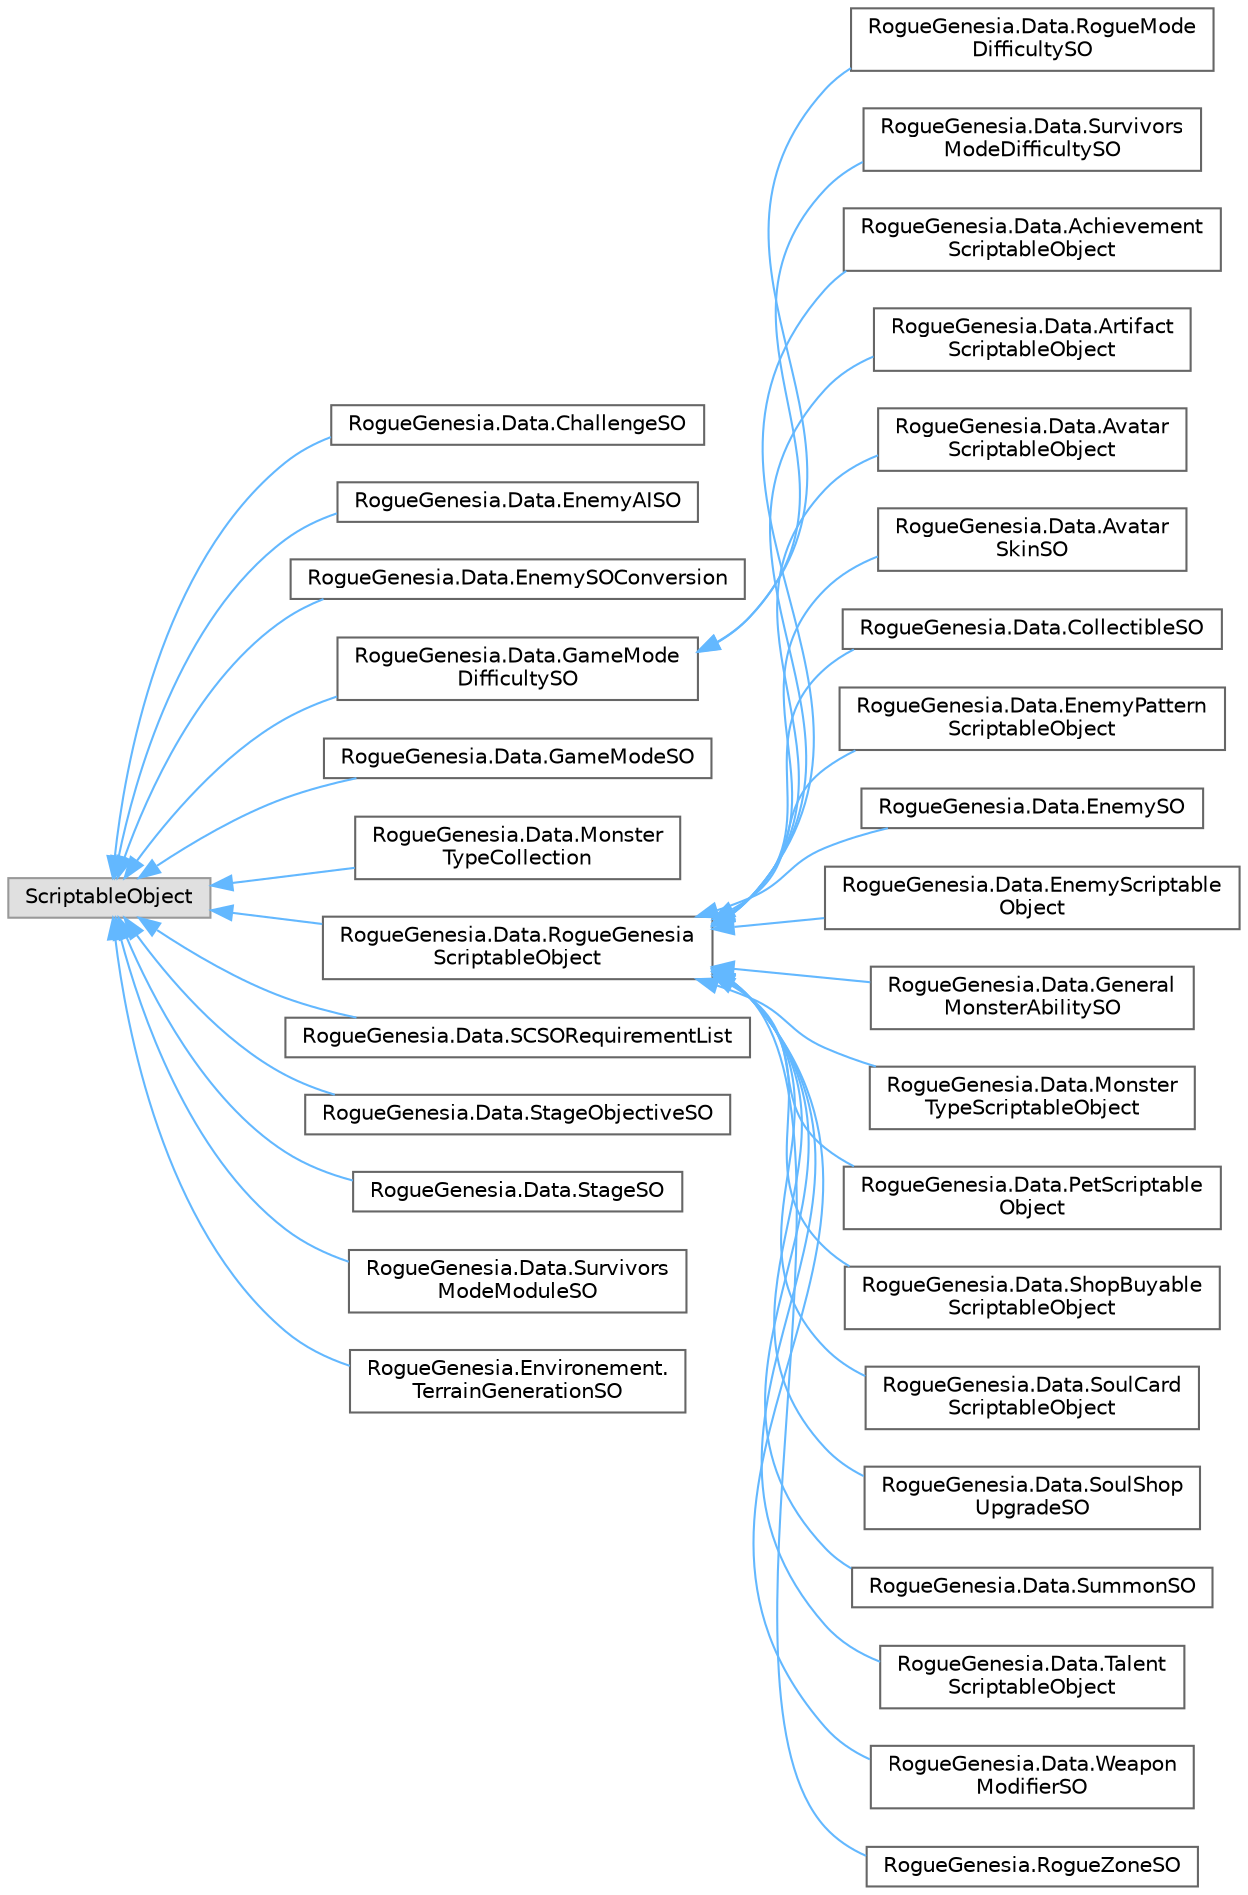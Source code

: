 digraph "Graphical Class Hierarchy"
{
 // LATEX_PDF_SIZE
  bgcolor="transparent";
  edge [fontname=Helvetica,fontsize=10,labelfontname=Helvetica,labelfontsize=10];
  node [fontname=Helvetica,fontsize=10,shape=box,height=0.2,width=0.4];
  rankdir="LR";
  Node0 [label="ScriptableObject",height=0.2,width=0.4,color="grey60", fillcolor="#E0E0E0", style="filled",tooltip=" "];
  Node0 -> Node1 [dir="back",color="steelblue1",style="solid"];
  Node1 [label="RogueGenesia.Data.ChallengeSO",height=0.2,width=0.4,color="grey40", fillcolor="white", style="filled",URL="$class_rogue_genesia_1_1_data_1_1_challenge_s_o.html",tooltip=" "];
  Node0 -> Node2 [dir="back",color="steelblue1",style="solid"];
  Node2 [label="RogueGenesia.Data.EnemyAISO",height=0.2,width=0.4,color="grey40", fillcolor="white", style="filled",URL="$class_rogue_genesia_1_1_data_1_1_enemy_a_i_s_o.html",tooltip=" "];
  Node0 -> Node3 [dir="back",color="steelblue1",style="solid"];
  Node3 [label="RogueGenesia.Data.EnemySOConversion",height=0.2,width=0.4,color="grey40", fillcolor="white", style="filled",URL="$class_rogue_genesia_1_1_data_1_1_enemy_s_o_conversion.html",tooltip=" "];
  Node0 -> Node4 [dir="back",color="steelblue1",style="solid"];
  Node4 [label="RogueGenesia.Data.GameMode\lDifficultySO",height=0.2,width=0.4,color="grey40", fillcolor="white", style="filled",URL="$class_rogue_genesia_1_1_data_1_1_game_mode_difficulty_s_o.html",tooltip=" "];
  Node4 -> Node5 [dir="back",color="steelblue1",style="solid"];
  Node5 [label="RogueGenesia.Data.RogueMode\lDifficultySO",height=0.2,width=0.4,color="grey40", fillcolor="white", style="filled",URL="$class_rogue_genesia_1_1_data_1_1_rogue_mode_difficulty_s_o.html",tooltip=" "];
  Node4 -> Node6 [dir="back",color="steelblue1",style="solid"];
  Node6 [label="RogueGenesia.Data.Survivors\lModeDifficultySO",height=0.2,width=0.4,color="grey40", fillcolor="white", style="filled",URL="$class_rogue_genesia_1_1_data_1_1_survivors_mode_difficulty_s_o.html",tooltip=" "];
  Node0 -> Node7 [dir="back",color="steelblue1",style="solid"];
  Node7 [label="RogueGenesia.Data.GameModeSO",height=0.2,width=0.4,color="grey40", fillcolor="white", style="filled",URL="$class_rogue_genesia_1_1_data_1_1_game_mode_s_o.html",tooltip=" "];
  Node0 -> Node8 [dir="back",color="steelblue1",style="solid"];
  Node8 [label="RogueGenesia.Data.Monster\lTypeCollection",height=0.2,width=0.4,color="grey40", fillcolor="white", style="filled",URL="$class_rogue_genesia_1_1_data_1_1_monster_type_collection.html",tooltip=" "];
  Node0 -> Node9 [dir="back",color="steelblue1",style="solid"];
  Node9 [label="RogueGenesia.Data.RogueGenesia\lScriptableObject",height=0.2,width=0.4,color="grey40", fillcolor="white", style="filled",URL="$class_rogue_genesia_1_1_data_1_1_rogue_genesia_scriptable_object.html",tooltip=" "];
  Node9 -> Node10 [dir="back",color="steelblue1",style="solid"];
  Node10 [label="RogueGenesia.Data.Achievement\lScriptableObject",height=0.2,width=0.4,color="grey40", fillcolor="white", style="filled",URL="$class_rogue_genesia_1_1_data_1_1_achievement_scriptable_object.html",tooltip=" "];
  Node9 -> Node11 [dir="back",color="steelblue1",style="solid"];
  Node11 [label="RogueGenesia.Data.Artifact\lScriptableObject",height=0.2,width=0.4,color="grey40", fillcolor="white", style="filled",URL="$class_rogue_genesia_1_1_data_1_1_artifact_scriptable_object.html",tooltip=" "];
  Node9 -> Node12 [dir="back",color="steelblue1",style="solid"];
  Node12 [label="RogueGenesia.Data.Avatar\lScriptableObject",height=0.2,width=0.4,color="grey40", fillcolor="white", style="filled",URL="$class_rogue_genesia_1_1_data_1_1_avatar_scriptable_object.html",tooltip=" "];
  Node9 -> Node13 [dir="back",color="steelblue1",style="solid"];
  Node13 [label="RogueGenesia.Data.Avatar\lSkinSO",height=0.2,width=0.4,color="grey40", fillcolor="white", style="filled",URL="$class_rogue_genesia_1_1_data_1_1_avatar_skin_s_o.html",tooltip=" "];
  Node9 -> Node14 [dir="back",color="steelblue1",style="solid"];
  Node14 [label="RogueGenesia.Data.CollectibleSO",height=0.2,width=0.4,color="grey40", fillcolor="white", style="filled",URL="$class_rogue_genesia_1_1_data_1_1_collectible_s_o.html",tooltip=" "];
  Node9 -> Node15 [dir="back",color="steelblue1",style="solid"];
  Node15 [label="RogueGenesia.Data.EnemyPattern\lScriptableObject",height=0.2,width=0.4,color="grey40", fillcolor="white", style="filled",URL="$class_rogue_genesia_1_1_data_1_1_enemy_pattern_scriptable_object.html",tooltip=" "];
  Node9 -> Node16 [dir="back",color="steelblue1",style="solid"];
  Node16 [label="RogueGenesia.Data.EnemySO",height=0.2,width=0.4,color="grey40", fillcolor="white", style="filled",URL="$class_rogue_genesia_1_1_data_1_1_enemy_s_o.html",tooltip=" "];
  Node9 -> Node17 [dir="back",color="steelblue1",style="solid"];
  Node17 [label="RogueGenesia.Data.EnemyScriptable\lObject",height=0.2,width=0.4,color="grey40", fillcolor="white", style="filled",URL="$class_rogue_genesia_1_1_data_1_1_enemy_scriptable_object.html",tooltip=" "];
  Node9 -> Node18 [dir="back",color="steelblue1",style="solid"];
  Node18 [label="RogueGenesia.Data.General\lMonsterAbilitySO",height=0.2,width=0.4,color="grey40", fillcolor="white", style="filled",URL="$class_rogue_genesia_1_1_data_1_1_general_monster_ability_s_o.html",tooltip=" "];
  Node9 -> Node19 [dir="back",color="steelblue1",style="solid"];
  Node19 [label="RogueGenesia.Data.Monster\lTypeScriptableObject",height=0.2,width=0.4,color="grey40", fillcolor="white", style="filled",URL="$class_rogue_genesia_1_1_data_1_1_monster_type_scriptable_object.html",tooltip=" "];
  Node9 -> Node20 [dir="back",color="steelblue1",style="solid"];
  Node20 [label="RogueGenesia.Data.PetScriptable\lObject",height=0.2,width=0.4,color="grey40", fillcolor="white", style="filled",URL="$class_rogue_genesia_1_1_data_1_1_pet_scriptable_object.html",tooltip=" "];
  Node9 -> Node21 [dir="back",color="steelblue1",style="solid"];
  Node21 [label="RogueGenesia.Data.ShopBuyable\lScriptableObject",height=0.2,width=0.4,color="grey40", fillcolor="white", style="filled",URL="$class_rogue_genesia_1_1_data_1_1_shop_buyable_scriptable_object.html",tooltip=" "];
  Node9 -> Node22 [dir="back",color="steelblue1",style="solid"];
  Node22 [label="RogueGenesia.Data.SoulCard\lScriptableObject",height=0.2,width=0.4,color="grey40", fillcolor="white", style="filled",URL="$class_rogue_genesia_1_1_data_1_1_soul_card_scriptable_object.html",tooltip=" "];
  Node9 -> Node23 [dir="back",color="steelblue1",style="solid"];
  Node23 [label="RogueGenesia.Data.SoulShop\lUpgradeSO",height=0.2,width=0.4,color="grey40", fillcolor="white", style="filled",URL="$class_rogue_genesia_1_1_data_1_1_soul_shop_upgrade_s_o.html",tooltip=" "];
  Node9 -> Node24 [dir="back",color="steelblue1",style="solid"];
  Node24 [label="RogueGenesia.Data.SummonSO",height=0.2,width=0.4,color="grey40", fillcolor="white", style="filled",URL="$class_rogue_genesia_1_1_data_1_1_summon_s_o.html",tooltip=" "];
  Node9 -> Node25 [dir="back",color="steelblue1",style="solid"];
  Node25 [label="RogueGenesia.Data.Talent\lScriptableObject",height=0.2,width=0.4,color="grey40", fillcolor="white", style="filled",URL="$class_rogue_genesia_1_1_data_1_1_talent_scriptable_object.html",tooltip=" "];
  Node9 -> Node26 [dir="back",color="steelblue1",style="solid"];
  Node26 [label="RogueGenesia.Data.Weapon\lModifierSO",height=0.2,width=0.4,color="grey40", fillcolor="white", style="filled",URL="$class_rogue_genesia_1_1_data_1_1_weapon_modifier_s_o.html",tooltip=" "];
  Node9 -> Node27 [dir="back",color="steelblue1",style="solid"];
  Node27 [label="RogueGenesia.RogueZoneSO",height=0.2,width=0.4,color="grey40", fillcolor="white", style="filled",URL="$class_rogue_genesia_1_1_rogue_zone_s_o.html",tooltip=" "];
  Node0 -> Node28 [dir="back",color="steelblue1",style="solid"];
  Node28 [label="RogueGenesia.Data.SCSORequirementList",height=0.2,width=0.4,color="grey40", fillcolor="white", style="filled",URL="$class_rogue_genesia_1_1_data_1_1_s_c_s_o_requirement_list.html",tooltip=" "];
  Node0 -> Node29 [dir="back",color="steelblue1",style="solid"];
  Node29 [label="RogueGenesia.Data.StageObjectiveSO",height=0.2,width=0.4,color="grey40", fillcolor="white", style="filled",URL="$class_rogue_genesia_1_1_data_1_1_stage_objective_s_o.html",tooltip=" "];
  Node0 -> Node30 [dir="back",color="steelblue1",style="solid"];
  Node30 [label="RogueGenesia.Data.StageSO",height=0.2,width=0.4,color="grey40", fillcolor="white", style="filled",URL="$class_rogue_genesia_1_1_data_1_1_stage_s_o.html",tooltip=" "];
  Node0 -> Node31 [dir="back",color="steelblue1",style="solid"];
  Node31 [label="RogueGenesia.Data.Survivors\lModeModuleSO",height=0.2,width=0.4,color="grey40", fillcolor="white", style="filled",URL="$class_rogue_genesia_1_1_data_1_1_survivors_mode_module_s_o.html",tooltip=" "];
  Node0 -> Node32 [dir="back",color="steelblue1",style="solid"];
  Node32 [label="RogueGenesia.Environement.\lTerrainGenerationSO",height=0.2,width=0.4,color="grey40", fillcolor="white", style="filled",URL="$class_rogue_genesia_1_1_environement_1_1_terrain_generation_s_o.html",tooltip=" "];
}
